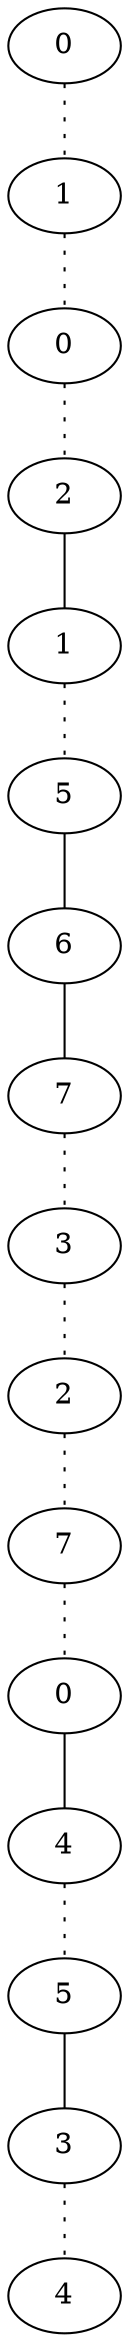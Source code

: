 graph {
a0[label=0];
a1[label=1];
a2[label=0];
a3[label=2];
a4[label=1];
a5[label=5];
a6[label=6];
a7[label=7];
a8[label=3];
a9[label=2];
a10[label=7];
a11[label=0];
a12[label=4];
a13[label=5];
a14[label=3];
a15[label=4];
a0 -- a1 [style=dotted];
a1 -- a2 [style=dotted];
a2 -- a3 [style=dotted];
a3 -- a4;
a4 -- a5 [style=dotted];
a5 -- a6;
a6 -- a7;
a7 -- a8 [style=dotted];
a8 -- a9 [style=dotted];
a9 -- a10 [style=dotted];
a10 -- a11 [style=dotted];
a11 -- a12;
a12 -- a13 [style=dotted];
a13 -- a14;
a14 -- a15 [style=dotted];
}
